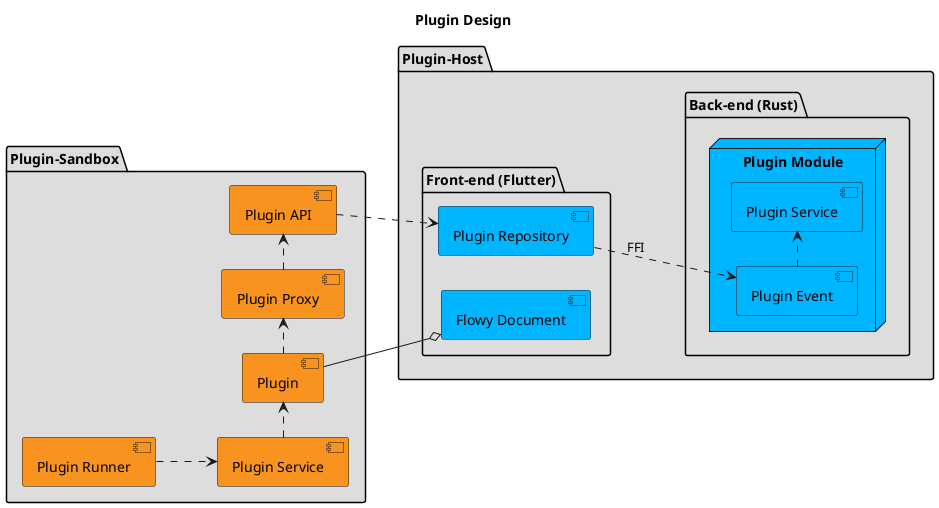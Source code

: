 @startuml AppFlowy
title Plugin Design
left to right direction
skinparam linetype polyline

package "Plugin-Sandbox"  #DDDDDD {
    component [Plugin API] as plugin_api #F7931E
    component [Plugin Proxy] as plugin_proxy #F7931E
    component [Plugin Service] as plugin_service #F7931E
    component [Plugin Runner] as plugin_runner #F7931E
    component [Plugin] as plugin #F7931E
}

package Plugin-Host #DDDDDD {
    package "Front-end (Flutter)" {
        component [Plugin Repository] as plugin_repo #00B5FF
        component [Flowy Document] as document #00B5FF
    }

    package "Back-end (Rust)" {
        node "Plugin Module" as plugin_module #00B5FF {
            component [Plugin Event] as plugin_event #00B5FF
            component [Plugin Service] as plugin_rust_service #00B5FF
        }
    }
}

plugin_runner ..> plugin_service
plugin_service .> plugin
plugin .> plugin_proxy
plugin_proxy .> plugin_api
plugin_api ..> plugin_repo
plugin_repo ..> plugin_event : FFI
plugin_event .> plugin_rust_service

plugin --o document
@enduml


@startuml AppFlowy
title Plugins
left to right direction
skinparam linetype polyline

component FlowyDocument #00B5FF

component FlutterQuillPlugin as text_plugin #0CA789 {
}

component GridPlugin as grid_plugin #0CA789 {
}

component CalendarPlugin as cal_plugin #0CA789 {
}

component KanbanPlugin as kanban_plugin #0CA789 {
}

component Plugin as plugin #F7931E {
}

plugin --o FlowyDocument

text_plugin ..|> plugin
grid_plugin ..|> plugin
cal_plugin ..|> plugin
kanban_plugin ..|> plugin
@enduml


@startuml AppFlowy
title Plugin Classes
left to right direction
skinparam linetype polyline

interface PluginAPI {
   fn set_data(data: PluginData);
   fn get_data() -> PluginData;
}
class PluginRepository
class PluginProxy
class PluginService
class Plugin {
}
class FlutterQuillPlugin
class GridQuillPlugin

FlutterQuillPlugin --|> Plugin
GridQuillPlugin --|> Plugin

class PluginRunner
class MacOSPluginRunner
class iOSPluginRunner
class WebPluginRunner

MacOSPluginRunner --|> PluginRunner
iOSPluginRunner --|> PluginRunner
WebPluginRunner --|> PluginRunner

PluginRunner -> PluginService
PluginService -> Plugin
Plugin -> PluginProxy
PluginProxy -> PluginAPI
PluginAPI <|.. PluginRepository


@enduml



@startuml
node "Plugin Runner" as plugin_runner {
   component [iOS] #F7931E
   component [Android] #F7931E
   component [Linux] #F7931E
   component [macOS] #F7931E
   component [Windows] #F7931E
   component [Web] #F7931E
}

node Plugins #DDDDDD {
    component "FlutterQuill" #FB006D
    component "Kanban" #FB006D
    component "Grid" #FB006D
    component "Calendar" #FB006D
}

package FlowyDocument #00B5FF [
        Plugin
    ....
        Plugin
    ....
        Plugin
    ....
        Plugin
]

@enduml


@startuml AppFlowy
title Plugin Design2
left to right direction
skinparam linetype polyline

package "Front-end (Flutter)" #DDDDDD {
    component [Plugin Repository] as plugin_repo #00B5FF
    component [Flowy Document] as document #00B5FF
    node "Plugin-Sandbox"  {
        component [Plugin API] as plugin_api #F7931E
        component [Plugin Proxy] as plugin_proxy #F7931E
        component [Plugin Service] as plugin_service #F7931E
        component [Plugin Runner] as plugin_runner #F7931E
        component [Plugin] as plugin #F7931E
    }
}

package "Back-end (Rust)" #DDDDDD {
    node "Plugin Module" as plugin_module #00B5FF {
        component [Plugin Event] as plugin_event #00B5FF
        component [Plugin Service] as plugin_rust_service #00B5FF
    }
}

plugin_runner ..> plugin_service
plugin_service .> plugin
plugin .> plugin_proxy
plugin_proxy .> plugin_api
plugin_api ..> plugin_repo
plugin_repo ..> plugin_event : FFI
plugin_event .> plugin_rust_service

plugin --o document
@enduml